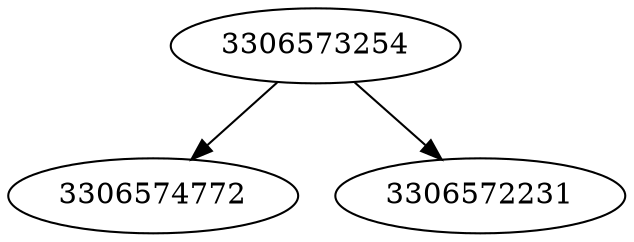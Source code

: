 strict digraph  {
3306574772;
3306573254;
3306572231;
3306573254 -> 3306574772;
3306573254 -> 3306572231;
}
